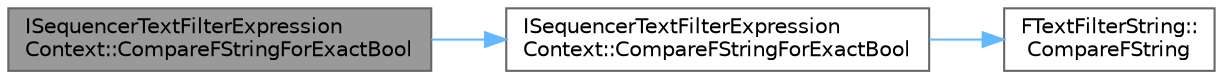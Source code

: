 digraph "ISequencerTextFilterExpressionContext::CompareFStringForExactBool"
{
 // INTERACTIVE_SVG=YES
 // LATEX_PDF_SIZE
  bgcolor="transparent";
  edge [fontname=Helvetica,fontsize=10,labelfontname=Helvetica,labelfontsize=10];
  node [fontname=Helvetica,fontsize=10,shape=box,height=0.2,width=0.4];
  rankdir="LR";
  Node1 [id="Node000001",label="ISequencerTextFilterExpression\lContext::CompareFStringForExactBool",height=0.2,width=0.4,color="gray40", fillcolor="grey60", style="filled", fontcolor="black",tooltip=" "];
  Node1 -> Node2 [id="edge1_Node000001_Node000002",color="steelblue1",style="solid",tooltip=" "];
  Node2 [id="Node000002",label="ISequencerTextFilterExpression\lContext::CompareFStringForExactBool",height=0.2,width=0.4,color="grey40", fillcolor="white", style="filled",URL="$d2/d4d/classISequencerTextFilterExpressionContext.html#adf9bb52d3da6515acb8e2610bfe0ca4d",tooltip=" "];
  Node2 -> Node3 [id="edge2_Node000002_Node000003",color="steelblue1",style="solid",tooltip=" "];
  Node3 [id="Node000003",label="FTextFilterString::\lCompareFString",height=0.2,width=0.4,color="grey40", fillcolor="white", style="filled",URL="$d1/d89/classFTextFilterString.html#a35006a18611cce050ebc51b84efab89b",tooltip="Compare this string against the other FString, using the text comparison mode provided."];
}

